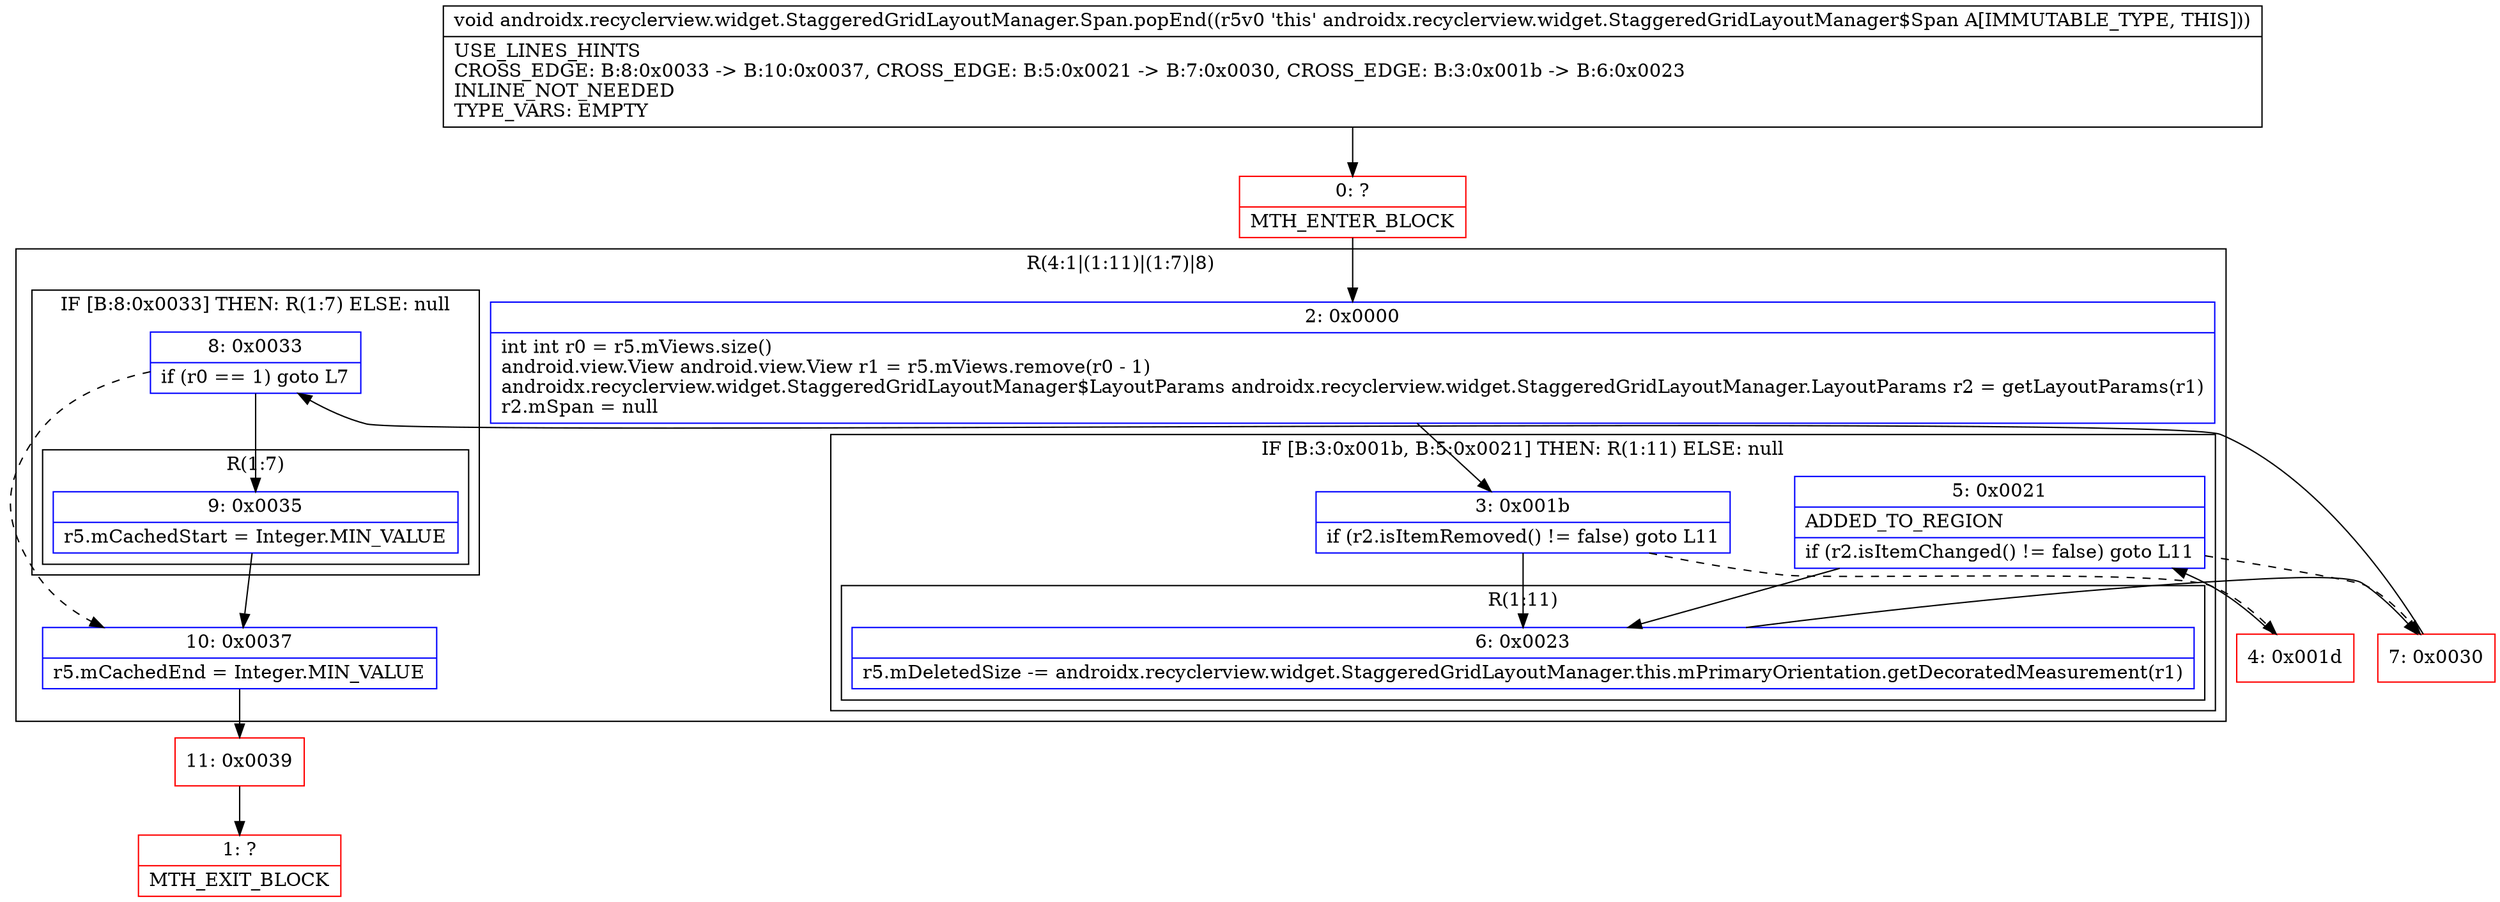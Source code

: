 digraph "CFG forandroidx.recyclerview.widget.StaggeredGridLayoutManager.Span.popEnd()V" {
subgraph cluster_Region_55985945 {
label = "R(4:1|(1:11)|(1:7)|8)";
node [shape=record,color=blue];
Node_2 [shape=record,label="{2\:\ 0x0000|int int r0 = r5.mViews.size()\landroid.view.View android.view.View r1 = r5.mViews.remove(r0 \- 1)\landroidx.recyclerview.widget.StaggeredGridLayoutManager$LayoutParams androidx.recyclerview.widget.StaggeredGridLayoutManager.LayoutParams r2 = getLayoutParams(r1)\lr2.mSpan = null\l}"];
subgraph cluster_IfRegion_1487581024 {
label = "IF [B:3:0x001b, B:5:0x0021] THEN: R(1:11) ELSE: null";
node [shape=record,color=blue];
Node_3 [shape=record,label="{3\:\ 0x001b|if (r2.isItemRemoved() != false) goto L11\l}"];
Node_5 [shape=record,label="{5\:\ 0x0021|ADDED_TO_REGION\l|if (r2.isItemChanged() != false) goto L11\l}"];
subgraph cluster_Region_1765166351 {
label = "R(1:11)";
node [shape=record,color=blue];
Node_6 [shape=record,label="{6\:\ 0x0023|r5.mDeletedSize \-= androidx.recyclerview.widget.StaggeredGridLayoutManager.this.mPrimaryOrientation.getDecoratedMeasurement(r1)\l}"];
}
}
subgraph cluster_IfRegion_939689926 {
label = "IF [B:8:0x0033] THEN: R(1:7) ELSE: null";
node [shape=record,color=blue];
Node_8 [shape=record,label="{8\:\ 0x0033|if (r0 == 1) goto L7\l}"];
subgraph cluster_Region_1291047310 {
label = "R(1:7)";
node [shape=record,color=blue];
Node_9 [shape=record,label="{9\:\ 0x0035|r5.mCachedStart = Integer.MIN_VALUE\l}"];
}
}
Node_10 [shape=record,label="{10\:\ 0x0037|r5.mCachedEnd = Integer.MIN_VALUE\l}"];
}
Node_0 [shape=record,color=red,label="{0\:\ ?|MTH_ENTER_BLOCK\l}"];
Node_4 [shape=record,color=red,label="{4\:\ 0x001d}"];
Node_7 [shape=record,color=red,label="{7\:\ 0x0030}"];
Node_11 [shape=record,color=red,label="{11\:\ 0x0039}"];
Node_1 [shape=record,color=red,label="{1\:\ ?|MTH_EXIT_BLOCK\l}"];
MethodNode[shape=record,label="{void androidx.recyclerview.widget.StaggeredGridLayoutManager.Span.popEnd((r5v0 'this' androidx.recyclerview.widget.StaggeredGridLayoutManager$Span A[IMMUTABLE_TYPE, THIS]))  | USE_LINES_HINTS\lCROSS_EDGE: B:8:0x0033 \-\> B:10:0x0037, CROSS_EDGE: B:5:0x0021 \-\> B:7:0x0030, CROSS_EDGE: B:3:0x001b \-\> B:6:0x0023\lINLINE_NOT_NEEDED\lTYPE_VARS: EMPTY\l}"];
MethodNode -> Node_0;Node_2 -> Node_3;
Node_3 -> Node_4[style=dashed];
Node_3 -> Node_6;
Node_5 -> Node_6;
Node_5 -> Node_7[style=dashed];
Node_6 -> Node_7;
Node_8 -> Node_9;
Node_8 -> Node_10[style=dashed];
Node_9 -> Node_10;
Node_10 -> Node_11;
Node_0 -> Node_2;
Node_4 -> Node_5;
Node_7 -> Node_8;
Node_11 -> Node_1;
}


